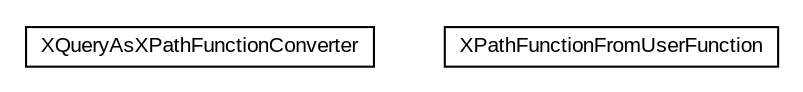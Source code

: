 #!/usr/local/bin/dot
#
# Class diagram 
# Generated by UMLGraph version 5.1 (http://www.umlgraph.org/)
#

digraph G {
	edge [fontname="arial",fontsize=10,labelfontname="arial",labelfontsize=10];
	node [fontname="arial",fontsize=10,shape=plaintext];
	nodesep=0.25;
	ranksep=0.5;
	// com.helger.schematron.xpath.XQueryAsXPathFunctionConverter
	c2035 [label=<<table title="com.helger.schematron.xpath.XQueryAsXPathFunctionConverter" border="0" cellborder="1" cellspacing="0" cellpadding="2" port="p" href="./XQueryAsXPathFunctionConverter.html">
		<tr><td><table border="0" cellspacing="0" cellpadding="1">
<tr><td align="center" balign="center"> XQueryAsXPathFunctionConverter </td></tr>
		</table></td></tr>
		</table>>, fontname="arial", fontcolor="black", fontsize=10.0];
	// com.helger.schematron.xpath.XPathFunctionFromUserFunction
	c2036 [label=<<table title="com.helger.schematron.xpath.XPathFunctionFromUserFunction" border="0" cellborder="1" cellspacing="0" cellpadding="2" port="p" href="./XPathFunctionFromUserFunction.html">
		<tr><td><table border="0" cellspacing="0" cellpadding="1">
<tr><td align="center" balign="center"> XPathFunctionFromUserFunction </td></tr>
		</table></td></tr>
		</table>>, fontname="arial", fontcolor="black", fontsize=10.0];
}


